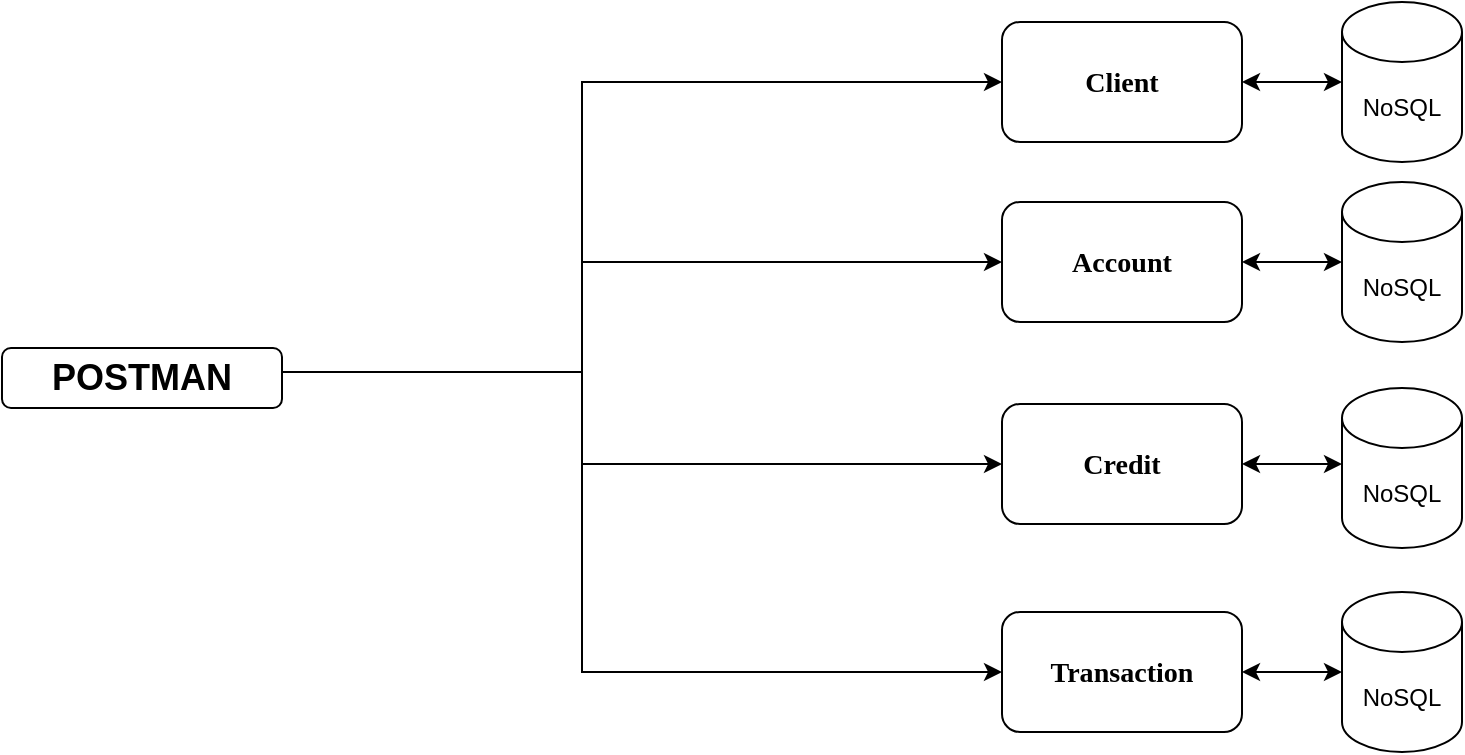 <mxfile version="17.1.1" type="device"><diagram id="VE9nZXf2EHBD1UpdgWDd" name="Page-1"><mxGraphModel dx="1021" dy="567" grid="1" gridSize="10" guides="1" tooltips="1" connect="1" arrows="1" fold="1" page="1" pageScale="1" pageWidth="827" pageHeight="1169" math="0" shadow="0"><root><mxCell id="0"/><mxCell id="1" parent="0"/><mxCell id="LG7cIr9CHu4_LBGReofi-1" value="&lt;h3&gt;&lt;font face=&quot;Garamond&quot;&gt;Account&lt;/font&gt;&lt;/h3&gt;" style="rounded=1;whiteSpace=wrap;html=1;" parent="1" vertex="1"><mxGeometry x="510" y="120" width="120" height="60" as="geometry"/></mxCell><mxCell id="LG7cIr9CHu4_LBGReofi-2" value="&lt;h3&gt;&lt;font face=&quot;Garamond&quot;&gt;Credit&lt;/font&gt;&lt;/h3&gt;" style="rounded=1;whiteSpace=wrap;html=1;" parent="1" vertex="1"><mxGeometry x="510" y="221" width="120" height="60" as="geometry"/></mxCell><mxCell id="LG7cIr9CHu4_LBGReofi-4" value="&lt;h3&gt;&lt;font face=&quot;Garamond&quot;&gt;Transaction&lt;/font&gt;&lt;/h3&gt;" style="rounded=1;whiteSpace=wrap;html=1;" parent="1" vertex="1"><mxGeometry x="510" y="325" width="120" height="60" as="geometry"/></mxCell><mxCell id="LG7cIr9CHu4_LBGReofi-22" value="NoSQL" style="shape=cylinder3;whiteSpace=wrap;html=1;boundedLbl=1;backgroundOutline=1;size=15;" parent="1" vertex="1"><mxGeometry x="680" y="110" width="60" height="80" as="geometry"/></mxCell><mxCell id="LG7cIr9CHu4_LBGReofi-23" value="" style="endArrow=classic;html=1;rounded=0;entryX=0;entryY=0.5;entryDx=0;entryDy=0;entryPerimeter=0;exitX=1;exitY=0.5;exitDx=0;exitDy=0;startArrow=classic;startFill=1;" parent="1" source="LG7cIr9CHu4_LBGReofi-1" target="LG7cIr9CHu4_LBGReofi-22" edge="1"><mxGeometry width="50" height="50" relative="1" as="geometry"><mxPoint x="390" y="300" as="sourcePoint"/><mxPoint x="440" y="250" as="targetPoint"/></mxGeometry></mxCell><mxCell id="LG7cIr9CHu4_LBGReofi-25" value="&lt;span&gt;NoSQL&lt;/span&gt;" style="shape=cylinder3;whiteSpace=wrap;html=1;boundedLbl=1;backgroundOutline=1;size=15;" parent="1" vertex="1"><mxGeometry x="680" y="213" width="60" height="80" as="geometry"/></mxCell><mxCell id="LG7cIr9CHu4_LBGReofi-27" value="&lt;span&gt;NoSQL&lt;/span&gt;" style="shape=cylinder3;whiteSpace=wrap;html=1;boundedLbl=1;backgroundOutline=1;size=15;" parent="1" vertex="1"><mxGeometry x="680" y="315" width="60" height="80" as="geometry"/></mxCell><mxCell id="LG7cIr9CHu4_LBGReofi-29" value="" style="endArrow=classic;html=1;rounded=0;entryX=0;entryY=0.5;entryDx=0;entryDy=0;entryPerimeter=0;exitX=1;exitY=0.5;exitDx=0;exitDy=0;startArrow=classic;startFill=1;" parent="1" source="LG7cIr9CHu4_LBGReofi-2" edge="1"><mxGeometry width="50" height="50" relative="1" as="geometry"><mxPoint x="390" y="161" as="sourcePoint"/><mxPoint x="680" y="251" as="targetPoint"/></mxGeometry></mxCell><mxCell id="LG7cIr9CHu4_LBGReofi-31" value="" style="endArrow=classic;html=1;rounded=0;entryX=0;entryY=0.5;entryDx=0;entryDy=0;entryPerimeter=0;exitX=1;exitY=0.5;exitDx=0;exitDy=0;startArrow=classic;startFill=1;" parent="1" source="LG7cIr9CHu4_LBGReofi-4" target="LG7cIr9CHu4_LBGReofi-27" edge="1"><mxGeometry width="50" height="50" relative="1" as="geometry"><mxPoint x="640" y="280" as="sourcePoint"/><mxPoint x="690" y="280" as="targetPoint"/></mxGeometry></mxCell><mxCell id="LG7cIr9CHu4_LBGReofi-33" value="&lt;h2&gt;POSTMAN&lt;/h2&gt;" style="rounded=1;whiteSpace=wrap;html=1;" parent="1" vertex="1"><mxGeometry x="10" y="193" width="140" height="30" as="geometry"/></mxCell><mxCell id="LG7cIr9CHu4_LBGReofi-34" value="" style="endArrow=none;startArrow=none;html=1;rounded=0;exitX=1;exitY=0.5;exitDx=0;exitDy=0;startFill=0;endFill=0;" parent="1" edge="1"><mxGeometry width="50" height="50" relative="1" as="geometry"><mxPoint x="150" y="205" as="sourcePoint"/><mxPoint x="300" y="205" as="targetPoint"/><Array as="points"/></mxGeometry></mxCell><mxCell id="LG7cIr9CHu4_LBGReofi-37" value="&lt;h3&gt;&lt;font face=&quot;Garamond&quot;&gt;Client&lt;/font&gt;&lt;/h3&gt;" style="rounded=1;whiteSpace=wrap;html=1;" parent="1" vertex="1"><mxGeometry x="510" y="30" width="120" height="60" as="geometry"/></mxCell><mxCell id="LG7cIr9CHu4_LBGReofi-38" value="&lt;span&gt;NoSQL&lt;/span&gt;" style="shape=cylinder3;whiteSpace=wrap;html=1;boundedLbl=1;backgroundOutline=1;size=15;" parent="1" vertex="1"><mxGeometry x="680" y="20" width="60" height="80" as="geometry"/></mxCell><mxCell id="LG7cIr9CHu4_LBGReofi-39" value="" style="endArrow=classic;html=1;rounded=0;entryX=0;entryY=0.5;entryDx=0;entryDy=0;entryPerimeter=0;exitX=1;exitY=0.5;exitDx=0;exitDy=0;startArrow=classic;startFill=1;" parent="1" source="LG7cIr9CHu4_LBGReofi-37" target="LG7cIr9CHu4_LBGReofi-38" edge="1"><mxGeometry width="50" height="50" relative="1" as="geometry"><mxPoint x="640" y="-20" as="sourcePoint"/><mxPoint x="690" y="-20" as="targetPoint"/></mxGeometry></mxCell><mxCell id="Upx1XL7KWMRWII0h3AAJ-1" value="" style="endArrow=classic;html=1;rounded=0;entryX=0;entryY=0.5;entryDx=0;entryDy=0;" edge="1" parent="1" target="LG7cIr9CHu4_LBGReofi-37"><mxGeometry width="50" height="50" relative="1" as="geometry"><mxPoint x="300" y="260" as="sourcePoint"/><mxPoint x="440" y="380" as="targetPoint"/><Array as="points"><mxPoint x="300" y="60"/></Array></mxGeometry></mxCell><mxCell id="Upx1XL7KWMRWII0h3AAJ-2" value="" style="endArrow=classic;html=1;rounded=0;entryX=0;entryY=0.5;entryDx=0;entryDy=0;" edge="1" parent="1" target="LG7cIr9CHu4_LBGReofi-1"><mxGeometry width="50" height="50" relative="1" as="geometry"><mxPoint x="300" y="150" as="sourcePoint"/><mxPoint x="580" y="230" as="targetPoint"/></mxGeometry></mxCell><mxCell id="Upx1XL7KWMRWII0h3AAJ-3" value="" style="endArrow=classic;html=1;rounded=0;entryX=0;entryY=0.5;entryDx=0;entryDy=0;" edge="1" parent="1" target="LG7cIr9CHu4_LBGReofi-2"><mxGeometry width="50" height="50" relative="1" as="geometry"><mxPoint x="300" y="251" as="sourcePoint"/><mxPoint x="580" y="230" as="targetPoint"/></mxGeometry></mxCell><mxCell id="Upx1XL7KWMRWII0h3AAJ-4" value="" style="endArrow=classic;html=1;rounded=0;entryX=0;entryY=0.5;entryDx=0;entryDy=0;" edge="1" parent="1" target="LG7cIr9CHu4_LBGReofi-4"><mxGeometry width="50" height="50" relative="1" as="geometry"><mxPoint x="300" y="260" as="sourcePoint"/><mxPoint x="580" y="230" as="targetPoint"/><Array as="points"><mxPoint x="300" y="355"/></Array></mxGeometry></mxCell></root></mxGraphModel></diagram></mxfile>